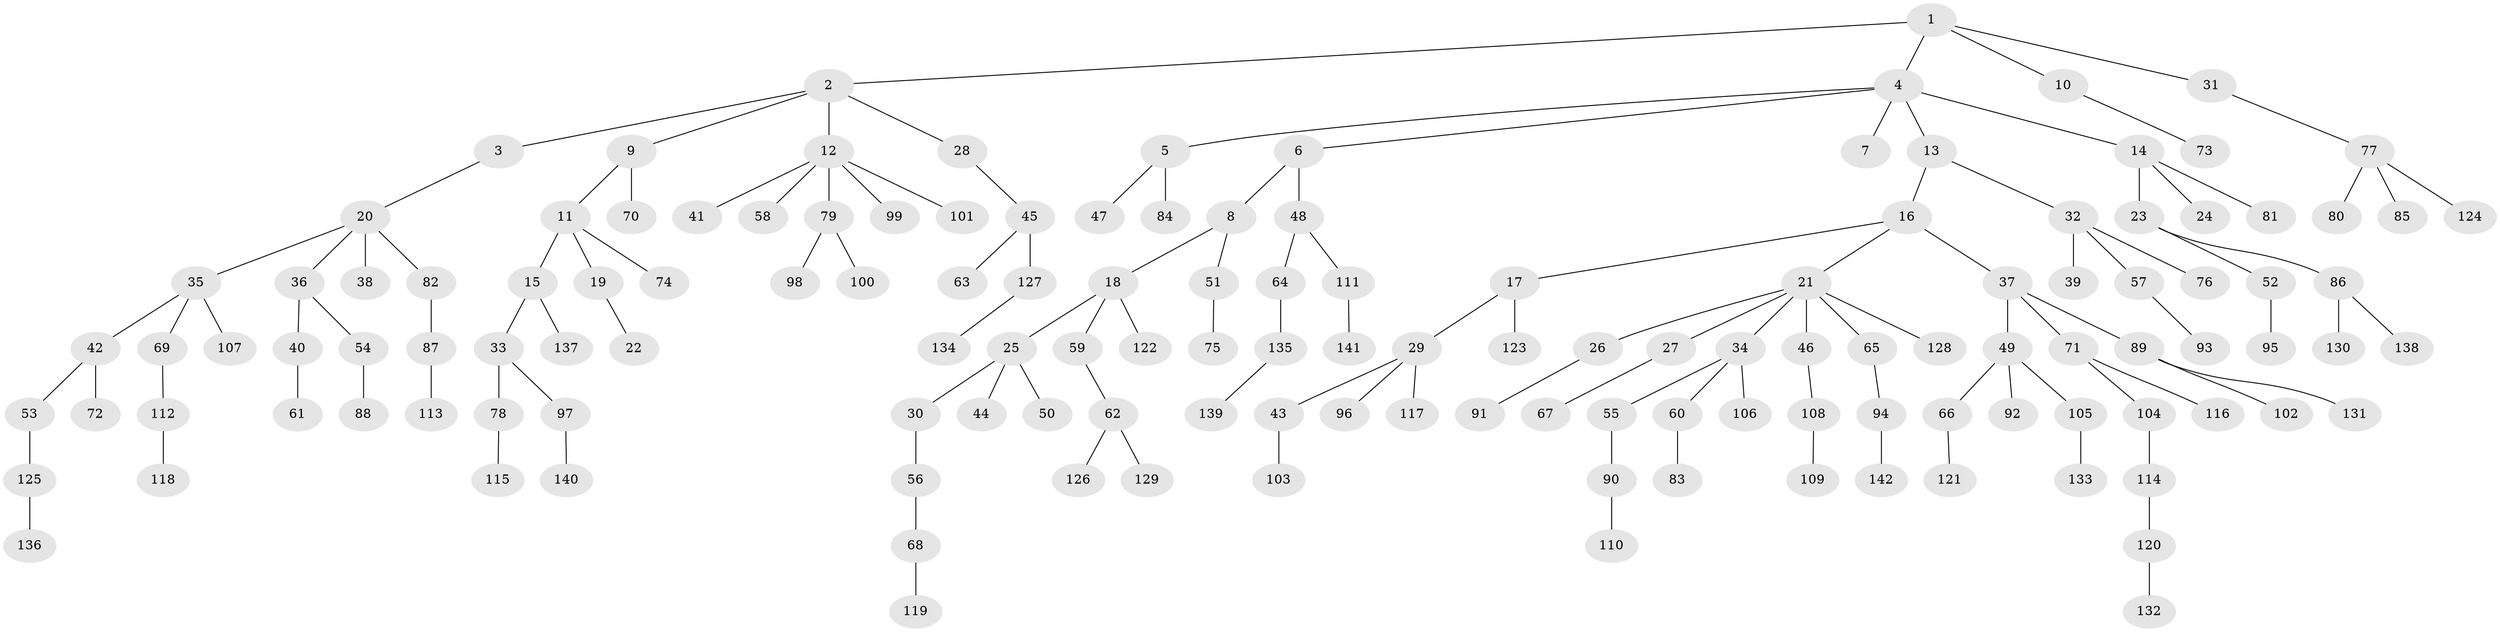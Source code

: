 // coarse degree distribution, {4: 0.06060606060606061, 9: 0.010101010101010102, 2: 0.21212121212121213, 8: 0.010101010101010102, 1: 0.5454545454545454, 5: 0.020202020202020204, 3: 0.12121212121212122, 7: 0.010101010101010102, 6: 0.010101010101010102}
// Generated by graph-tools (version 1.1) at 2025/42/03/06/25 10:42:03]
// undirected, 142 vertices, 141 edges
graph export_dot {
graph [start="1"]
  node [color=gray90,style=filled];
  1;
  2;
  3;
  4;
  5;
  6;
  7;
  8;
  9;
  10;
  11;
  12;
  13;
  14;
  15;
  16;
  17;
  18;
  19;
  20;
  21;
  22;
  23;
  24;
  25;
  26;
  27;
  28;
  29;
  30;
  31;
  32;
  33;
  34;
  35;
  36;
  37;
  38;
  39;
  40;
  41;
  42;
  43;
  44;
  45;
  46;
  47;
  48;
  49;
  50;
  51;
  52;
  53;
  54;
  55;
  56;
  57;
  58;
  59;
  60;
  61;
  62;
  63;
  64;
  65;
  66;
  67;
  68;
  69;
  70;
  71;
  72;
  73;
  74;
  75;
  76;
  77;
  78;
  79;
  80;
  81;
  82;
  83;
  84;
  85;
  86;
  87;
  88;
  89;
  90;
  91;
  92;
  93;
  94;
  95;
  96;
  97;
  98;
  99;
  100;
  101;
  102;
  103;
  104;
  105;
  106;
  107;
  108;
  109;
  110;
  111;
  112;
  113;
  114;
  115;
  116;
  117;
  118;
  119;
  120;
  121;
  122;
  123;
  124;
  125;
  126;
  127;
  128;
  129;
  130;
  131;
  132;
  133;
  134;
  135;
  136;
  137;
  138;
  139;
  140;
  141;
  142;
  1 -- 2;
  1 -- 4;
  1 -- 10;
  1 -- 31;
  2 -- 3;
  2 -- 9;
  2 -- 12;
  2 -- 28;
  3 -- 20;
  4 -- 5;
  4 -- 6;
  4 -- 7;
  4 -- 13;
  4 -- 14;
  5 -- 47;
  5 -- 84;
  6 -- 8;
  6 -- 48;
  8 -- 18;
  8 -- 51;
  9 -- 11;
  9 -- 70;
  10 -- 73;
  11 -- 15;
  11 -- 19;
  11 -- 74;
  12 -- 41;
  12 -- 58;
  12 -- 79;
  12 -- 99;
  12 -- 101;
  13 -- 16;
  13 -- 32;
  14 -- 23;
  14 -- 24;
  14 -- 81;
  15 -- 33;
  15 -- 137;
  16 -- 17;
  16 -- 21;
  16 -- 37;
  17 -- 29;
  17 -- 123;
  18 -- 25;
  18 -- 59;
  18 -- 122;
  19 -- 22;
  20 -- 35;
  20 -- 36;
  20 -- 38;
  20 -- 82;
  21 -- 26;
  21 -- 27;
  21 -- 34;
  21 -- 46;
  21 -- 65;
  21 -- 128;
  23 -- 52;
  23 -- 86;
  25 -- 30;
  25 -- 44;
  25 -- 50;
  26 -- 91;
  27 -- 67;
  28 -- 45;
  29 -- 43;
  29 -- 96;
  29 -- 117;
  30 -- 56;
  31 -- 77;
  32 -- 39;
  32 -- 57;
  32 -- 76;
  33 -- 78;
  33 -- 97;
  34 -- 55;
  34 -- 60;
  34 -- 106;
  35 -- 42;
  35 -- 69;
  35 -- 107;
  36 -- 40;
  36 -- 54;
  37 -- 49;
  37 -- 71;
  37 -- 89;
  40 -- 61;
  42 -- 53;
  42 -- 72;
  43 -- 103;
  45 -- 63;
  45 -- 127;
  46 -- 108;
  48 -- 64;
  48 -- 111;
  49 -- 66;
  49 -- 92;
  49 -- 105;
  51 -- 75;
  52 -- 95;
  53 -- 125;
  54 -- 88;
  55 -- 90;
  56 -- 68;
  57 -- 93;
  59 -- 62;
  60 -- 83;
  62 -- 126;
  62 -- 129;
  64 -- 135;
  65 -- 94;
  66 -- 121;
  68 -- 119;
  69 -- 112;
  71 -- 104;
  71 -- 116;
  77 -- 80;
  77 -- 85;
  77 -- 124;
  78 -- 115;
  79 -- 98;
  79 -- 100;
  82 -- 87;
  86 -- 130;
  86 -- 138;
  87 -- 113;
  89 -- 102;
  89 -- 131;
  90 -- 110;
  94 -- 142;
  97 -- 140;
  104 -- 114;
  105 -- 133;
  108 -- 109;
  111 -- 141;
  112 -- 118;
  114 -- 120;
  120 -- 132;
  125 -- 136;
  127 -- 134;
  135 -- 139;
}
